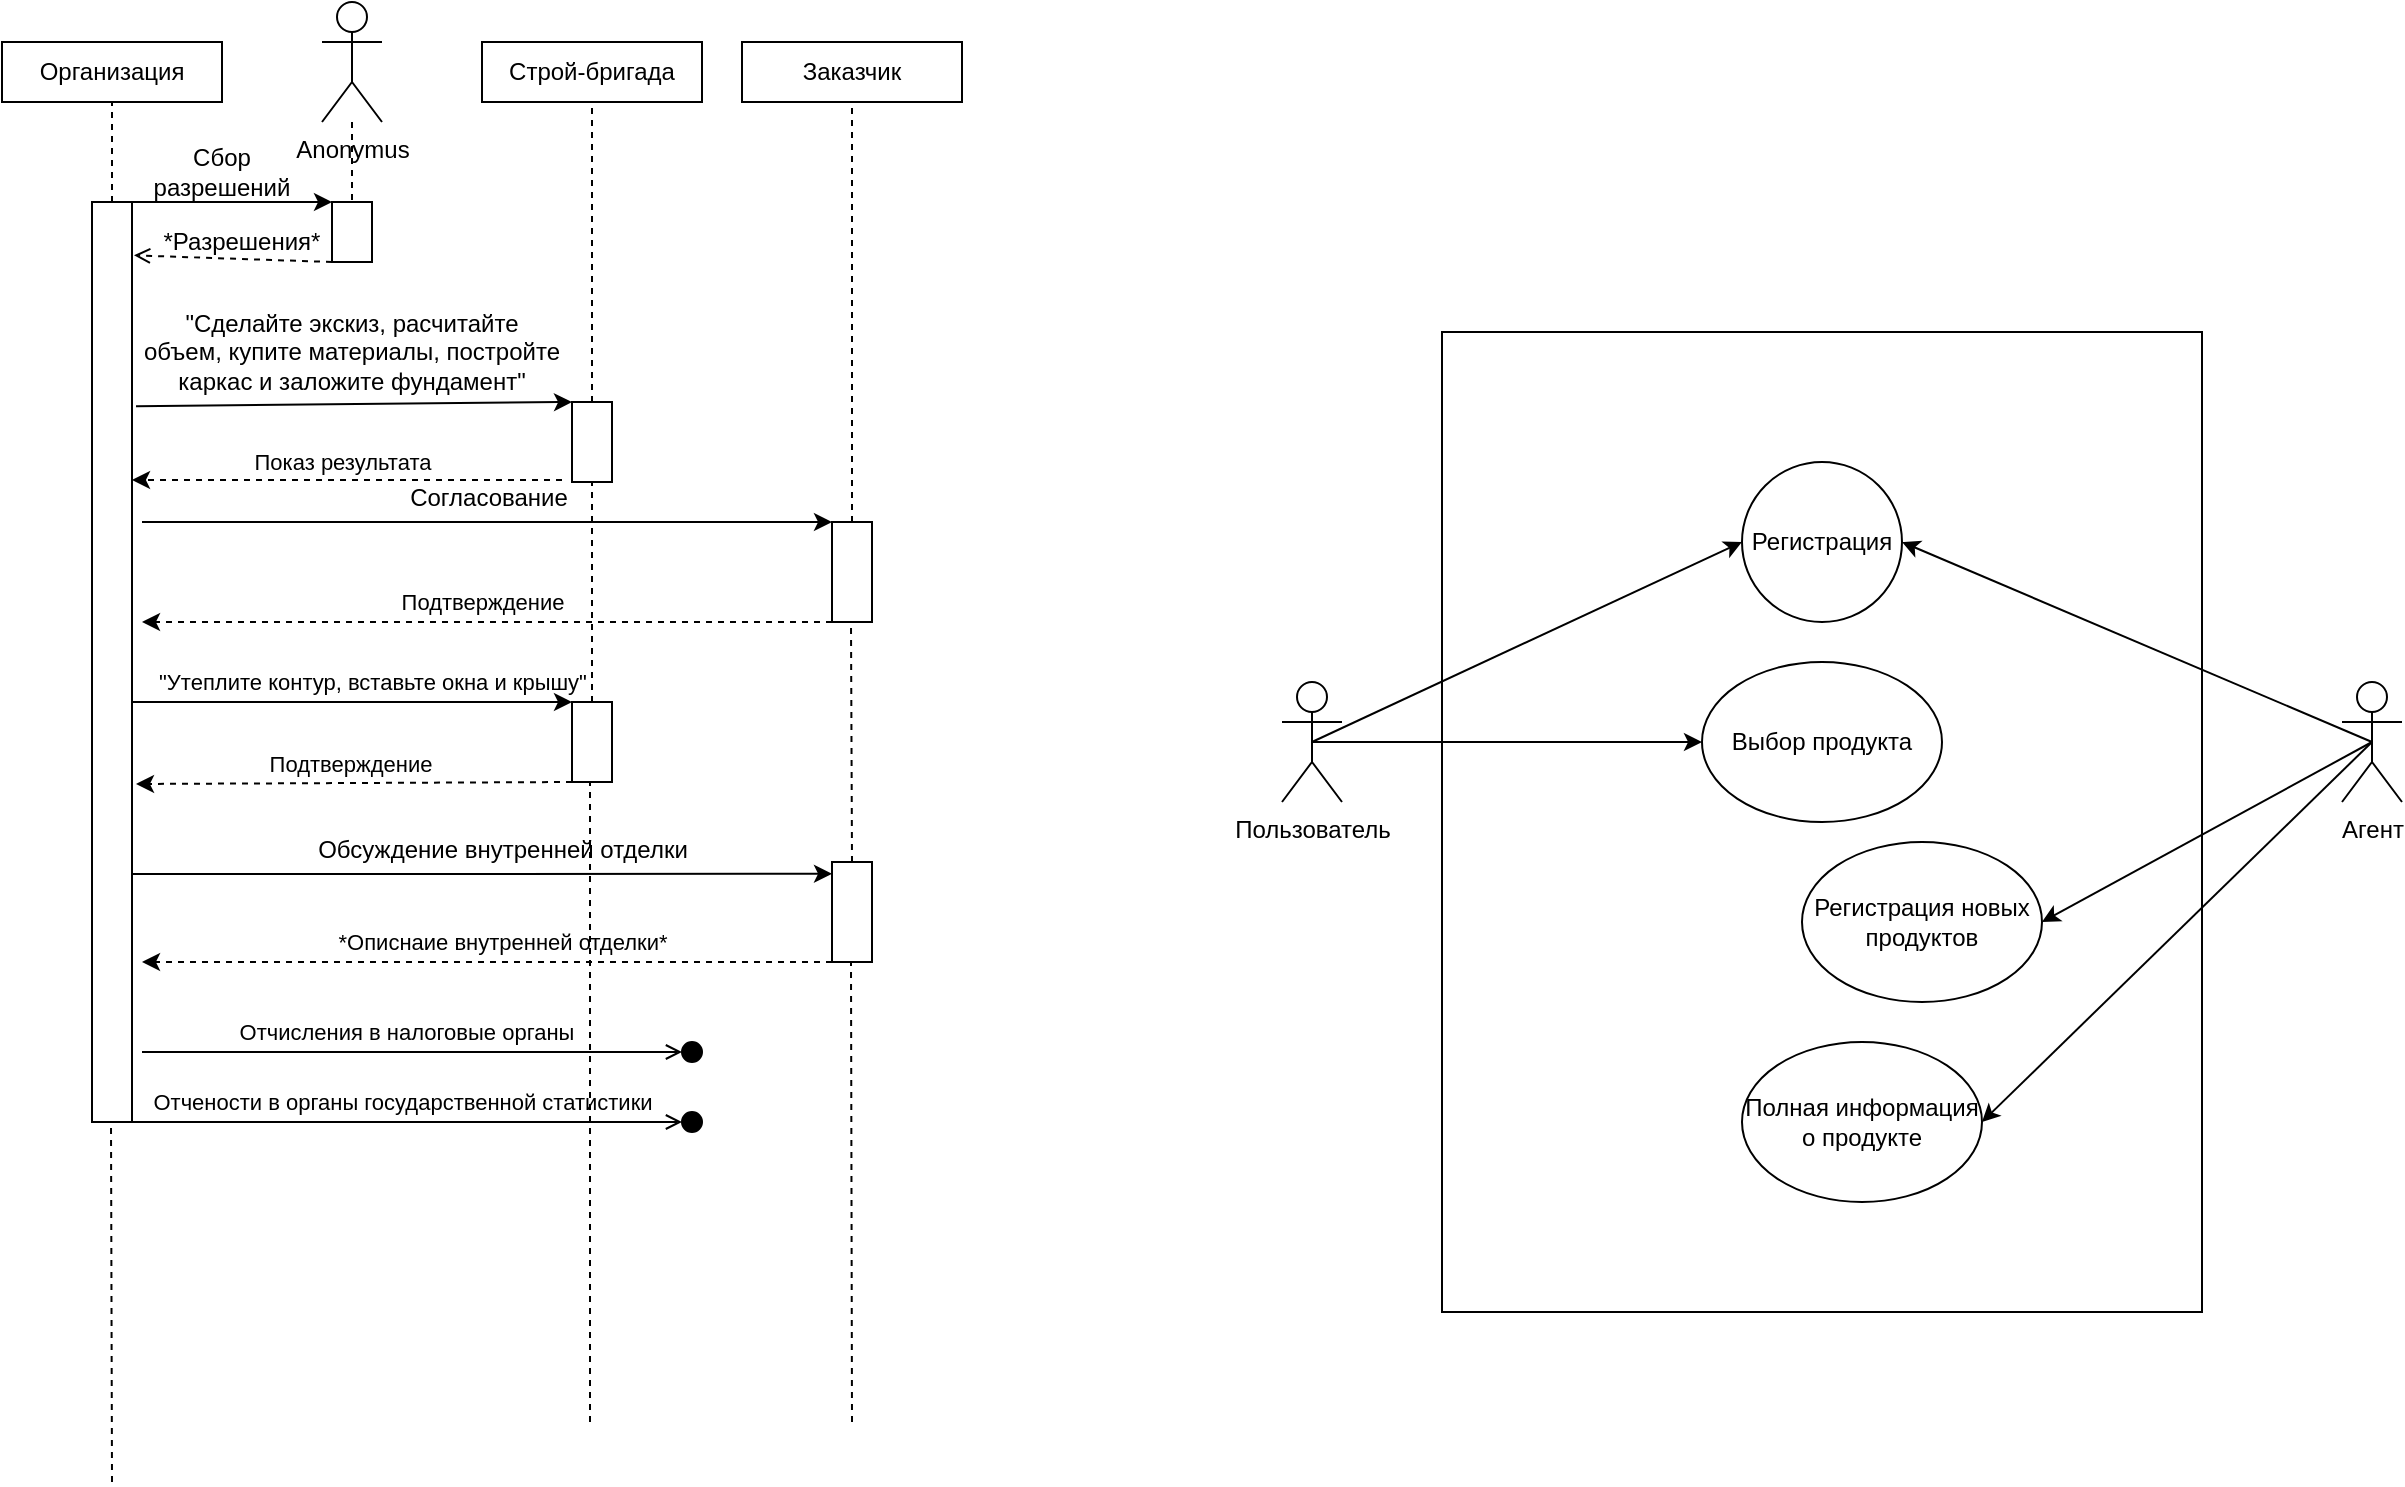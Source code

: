 <mxfile version="21.1.5" type="github">
  <diagram id="9A7MVEOFxFhtF_scJMIG" name="Страница 1">
    <mxGraphModel dx="1511" dy="775" grid="1" gridSize="10" guides="1" tooltips="1" connect="1" arrows="1" fold="1" page="1" pageScale="1" pageWidth="827" pageHeight="1169" math="0" shadow="0">
      <root>
        <mxCell id="0" />
        <mxCell id="1" parent="0" />
        <mxCell id="ippXnMR_HA9V69lSx-qk-1" value="Организация" style="rounded=0;whiteSpace=wrap;html=1;fillColor=none;" parent="1" vertex="1">
          <mxGeometry x="-220" y="50" width="110" height="30" as="geometry" />
        </mxCell>
        <mxCell id="ippXnMR_HA9V69lSx-qk-2" value="Заказчик" style="rounded=0;whiteSpace=wrap;html=1;fillColor=none;" parent="1" vertex="1">
          <mxGeometry x="150" y="50" width="110" height="30" as="geometry" />
        </mxCell>
        <mxCell id="ippXnMR_HA9V69lSx-qk-3" value="Строй-бригада" style="rounded=0;whiteSpace=wrap;html=1;fillColor=none;" parent="1" vertex="1">
          <mxGeometry x="20" y="50" width="110" height="30" as="geometry" />
        </mxCell>
        <mxCell id="ippXnMR_HA9V69lSx-qk-5" value="" style="rounded=0;whiteSpace=wrap;html=1;fillColor=none;" parent="1" vertex="1">
          <mxGeometry x="-175" y="130" width="20" height="460" as="geometry" />
        </mxCell>
        <mxCell id="ippXnMR_HA9V69lSx-qk-6" value="Anonymus" style="shape=umlActor;verticalLabelPosition=bottom;verticalAlign=top;html=1;outlineConnect=0;fillColor=none;" parent="1" vertex="1">
          <mxGeometry x="-60" y="30" width="30" height="60" as="geometry" />
        </mxCell>
        <mxCell id="ippXnMR_HA9V69lSx-qk-7" value="" style="rounded=0;whiteSpace=wrap;html=1;fillColor=none;" parent="1" vertex="1">
          <mxGeometry x="-55" y="130" width="20" height="30" as="geometry" />
        </mxCell>
        <mxCell id="ippXnMR_HA9V69lSx-qk-9" value="" style="endArrow=classic;html=1;rounded=0;entryX=0;entryY=0;entryDx=0;entryDy=0;exitX=1;exitY=0;exitDx=0;exitDy=0;" parent="1" source="ippXnMR_HA9V69lSx-qk-5" target="ippXnMR_HA9V69lSx-qk-7" edge="1">
          <mxGeometry width="50" height="50" relative="1" as="geometry">
            <mxPoint x="20" y="430" as="sourcePoint" />
            <mxPoint x="70" y="380" as="targetPoint" />
          </mxGeometry>
        </mxCell>
        <mxCell id="ippXnMR_HA9V69lSx-qk-10" value="" style="endArrow=open;html=1;rounded=0;dashed=1;exitX=0;exitY=1;exitDx=0;exitDy=0;entryX=1.05;entryY=0.058;entryDx=0;entryDy=0;entryPerimeter=0;endFill=0;" parent="1" source="ippXnMR_HA9V69lSx-qk-7" target="ippXnMR_HA9V69lSx-qk-5" edge="1">
          <mxGeometry width="50" height="50" relative="1" as="geometry">
            <mxPoint x="20" y="430" as="sourcePoint" />
            <mxPoint x="-150" y="180" as="targetPoint" />
          </mxGeometry>
        </mxCell>
        <mxCell id="ippXnMR_HA9V69lSx-qk-11" value="Сбор разрешений" style="text;html=1;strokeColor=none;fillColor=none;align=center;verticalAlign=middle;whiteSpace=wrap;rounded=0;" parent="1" vertex="1">
          <mxGeometry x="-140" y="100" width="60" height="30" as="geometry" />
        </mxCell>
        <mxCell id="ippXnMR_HA9V69lSx-qk-14" value="" style="endArrow=none;dashed=1;html=1;rounded=0;entryX=0.5;entryY=1;entryDx=0;entryDy=0;exitX=0.5;exitY=0;exitDx=0;exitDy=0;" parent="1" source="ippXnMR_HA9V69lSx-qk-5" target="ippXnMR_HA9V69lSx-qk-1" edge="1">
          <mxGeometry width="50" height="50" relative="1" as="geometry">
            <mxPoint x="20" y="420" as="sourcePoint" />
            <mxPoint x="70" y="370" as="targetPoint" />
          </mxGeometry>
        </mxCell>
        <mxCell id="ippXnMR_HA9V69lSx-qk-15" value="*Разрешения*" style="text;html=1;strokeColor=none;fillColor=none;align=center;verticalAlign=middle;whiteSpace=wrap;rounded=0;" parent="1" vertex="1">
          <mxGeometry x="-130" y="140" width="60" height="20" as="geometry" />
        </mxCell>
        <mxCell id="ippXnMR_HA9V69lSx-qk-16" value="" style="rounded=0;whiteSpace=wrap;html=1;fillColor=none;" parent="1" vertex="1">
          <mxGeometry x="65" y="230" width="20" height="40" as="geometry" />
        </mxCell>
        <mxCell id="ippXnMR_HA9V69lSx-qk-17" value="" style="rounded=0;whiteSpace=wrap;html=1;fillColor=none;" parent="1" vertex="1">
          <mxGeometry x="195" y="290" width="20" height="50" as="geometry" />
        </mxCell>
        <mxCell id="ippXnMR_HA9V69lSx-qk-18" value="" style="endArrow=none;dashed=1;html=1;rounded=0;entryX=0.5;entryY=1;entryDx=0;entryDy=0;exitX=0.5;exitY=0;exitDx=0;exitDy=0;" parent="1" source="ippXnMR_HA9V69lSx-qk-16" target="ippXnMR_HA9V69lSx-qk-3" edge="1">
          <mxGeometry width="50" height="50" relative="1" as="geometry">
            <mxPoint x="20" y="420" as="sourcePoint" />
            <mxPoint x="70" y="370" as="targetPoint" />
          </mxGeometry>
        </mxCell>
        <mxCell id="ippXnMR_HA9V69lSx-qk-19" value="" style="endArrow=none;dashed=1;html=1;rounded=0;entryX=0.5;entryY=1;entryDx=0;entryDy=0;exitX=0.5;exitY=0;exitDx=0;exitDy=0;" parent="1" source="ippXnMR_HA9V69lSx-qk-17" target="ippXnMR_HA9V69lSx-qk-2" edge="1">
          <mxGeometry width="50" height="50" relative="1" as="geometry">
            <mxPoint x="20" y="420" as="sourcePoint" />
            <mxPoint x="70" y="370" as="targetPoint" />
          </mxGeometry>
        </mxCell>
        <mxCell id="ippXnMR_HA9V69lSx-qk-20" value="" style="endArrow=none;dashed=1;html=1;rounded=0;entryX=0.5;entryY=0;entryDx=0;entryDy=0;" parent="1" source="ippXnMR_HA9V69lSx-qk-6" target="ippXnMR_HA9V69lSx-qk-7" edge="1">
          <mxGeometry width="50" height="50" relative="1" as="geometry">
            <mxPoint x="20" y="420" as="sourcePoint" />
            <mxPoint x="70" y="370" as="targetPoint" />
          </mxGeometry>
        </mxCell>
        <mxCell id="ippXnMR_HA9V69lSx-qk-21" value="" style="endArrow=classic;html=1;rounded=0;exitX=1.1;exitY=0.222;exitDx=0;exitDy=0;exitPerimeter=0;entryX=0;entryY=0;entryDx=0;entryDy=0;endFill=1;" parent="1" source="ippXnMR_HA9V69lSx-qk-5" target="ippXnMR_HA9V69lSx-qk-16" edge="1">
          <mxGeometry width="50" height="50" relative="1" as="geometry">
            <mxPoint x="-155" y="236" as="sourcePoint" />
            <mxPoint x="63" y="236.2" as="targetPoint" />
          </mxGeometry>
        </mxCell>
        <mxCell id="ippXnMR_HA9V69lSx-qk-22" value="&quot;Сделайте экскиз, расчитайте объем, купите материалы, постройте каркас и заложите фундамент&quot;" style="text;html=1;strokeColor=none;fillColor=none;align=center;verticalAlign=middle;whiteSpace=wrap;rounded=0;" parent="1" vertex="1">
          <mxGeometry x="-150" y="190" width="210" height="30" as="geometry" />
        </mxCell>
        <mxCell id="ippXnMR_HA9V69lSx-qk-24" value="&#xa;&lt;span style=&quot;color: rgb(0, 0, 0); font-family: Helvetica; font-size: 12px; font-style: normal; font-variant-ligatures: normal; font-variant-caps: normal; font-weight: 400; letter-spacing: normal; orphans: 2; text-align: center; text-indent: 0px; text-transform: none; widows: 2; word-spacing: 0px; -webkit-text-stroke-width: 0px; text-decoration-thickness: initial; text-decoration-style: initial; text-decoration-color: initial; float: none; display: inline !important;&quot;&gt;Согласование&lt;/span&gt;&#xa;&#xa;" style="endArrow=classic;html=1;rounded=0;entryX=0;entryY=0;entryDx=0;entryDy=0;endFill=1;labelBackgroundColor=none;" parent="1" target="ippXnMR_HA9V69lSx-qk-17" edge="1">
          <mxGeometry y="6" width="50" height="50" relative="1" as="geometry">
            <mxPoint x="-150" y="290" as="sourcePoint" />
            <mxPoint x="195" y="295.9" as="targetPoint" />
            <mxPoint as="offset" />
          </mxGeometry>
        </mxCell>
        <mxCell id="ippXnMR_HA9V69lSx-qk-26" value="Подтверждение" style="endArrow=classic;html=1;rounded=0;exitX=0;exitY=1;exitDx=0;exitDy=0;dashed=1;labelBackgroundColor=none;" parent="1" source="ippXnMR_HA9V69lSx-qk-17" edge="1">
          <mxGeometry x="0.015" y="-10" width="50" height="50" relative="1" as="geometry">
            <mxPoint x="20" y="370" as="sourcePoint" />
            <mxPoint x="-150" y="340" as="targetPoint" />
            <mxPoint as="offset" />
          </mxGeometry>
        </mxCell>
        <mxCell id="ippXnMR_HA9V69lSx-qk-28" value="" style="rounded=0;whiteSpace=wrap;html=1;fillColor=none;" parent="1" vertex="1">
          <mxGeometry x="195" y="460" width="20" height="50" as="geometry" />
        </mxCell>
        <mxCell id="ippXnMR_HA9V69lSx-qk-29" value="&#xa;&lt;span style=&quot;color: rgb(0, 0, 0); font-family: Helvetica; font-size: 12px; font-style: normal; font-variant-ligatures: normal; font-variant-caps: normal; font-weight: 400; letter-spacing: normal; orphans: 2; text-align: center; text-indent: 0px; text-transform: none; widows: 2; word-spacing: 0px; -webkit-text-stroke-width: 0px; text-decoration-thickness: initial; text-decoration-style: initial; text-decoration-color: initial; float: none; display: inline !important;&quot;&gt;Обсуждение внутренней отделки&lt;/span&gt;&#xa;&#xa;" style="endArrow=classic;html=1;rounded=0;exitX=1;exitY=0.112;exitDx=0;exitDy=0;exitPerimeter=0;entryX=0;entryY=0.308;entryDx=0;entryDy=0;entryPerimeter=0;endFill=1;labelBackgroundColor=none;" parent="1" edge="1">
          <mxGeometry x="0.057" y="6" width="50" height="50" relative="1" as="geometry">
            <mxPoint x="-155" y="466" as="sourcePoint" />
            <mxPoint x="195" y="465.9" as="targetPoint" />
            <mxPoint as="offset" />
          </mxGeometry>
        </mxCell>
        <mxCell id="ippXnMR_HA9V69lSx-qk-31" value="*Описнаие внутренней отделки*" style="endArrow=classic;html=1;rounded=0;exitX=0;exitY=1;exitDx=0;exitDy=0;dashed=1;labelBackgroundColor=none;" parent="1" source="ippXnMR_HA9V69lSx-qk-28" edge="1">
          <mxGeometry x="-0.043" y="-10" width="50" height="50" relative="1" as="geometry">
            <mxPoint x="20" y="540" as="sourcePoint" />
            <mxPoint x="-150" y="510" as="targetPoint" />
            <mxPoint as="offset" />
          </mxGeometry>
        </mxCell>
        <mxCell id="ippXnMR_HA9V69lSx-qk-33" value="Показ результата" style="endArrow=classic;html=1;rounded=0;dashed=1;" parent="1" edge="1">
          <mxGeometry x="0.023" y="-9" width="50" height="50" relative="1" as="geometry">
            <mxPoint x="60" y="269" as="sourcePoint" />
            <mxPoint x="-155" y="269" as="targetPoint" />
            <mxPoint as="offset" />
          </mxGeometry>
        </mxCell>
        <mxCell id="ippXnMR_HA9V69lSx-qk-34" value="" style="rounded=0;whiteSpace=wrap;html=1;fillColor=none;" parent="1" vertex="1">
          <mxGeometry x="65" y="380" width="20" height="40" as="geometry" />
        </mxCell>
        <mxCell id="ippXnMR_HA9V69lSx-qk-37" value="&quot;Утеплите контур, вставьте окна и крышу&quot;" style="endArrow=classic;html=1;rounded=0;endFill=1;labelBackgroundColor=none;" parent="1" edge="1">
          <mxGeometry x="0.091" y="10" width="50" height="50" relative="1" as="geometry">
            <mxPoint x="-155" y="380" as="sourcePoint" />
            <mxPoint x="65" y="380" as="targetPoint" />
            <mxPoint as="offset" />
          </mxGeometry>
        </mxCell>
        <mxCell id="ippXnMR_HA9V69lSx-qk-38" value="Подтверждение" style="endArrow=classic;html=1;rounded=0;exitX=0;exitY=1;exitDx=0;exitDy=0;dashed=1;labelBackgroundColor=none;entryX=1.1;entryY=0.562;entryDx=0;entryDy=0;entryPerimeter=0;" parent="1" source="ippXnMR_HA9V69lSx-qk-34" edge="1">
          <mxGeometry x="0.015" y="-10" width="50" height="50" relative="1" as="geometry">
            <mxPoint x="200" y="424.1" as="sourcePoint" />
            <mxPoint x="-153" y="421" as="targetPoint" />
            <mxPoint as="offset" />
          </mxGeometry>
        </mxCell>
        <mxCell id="ippXnMR_HA9V69lSx-qk-39" value="" style="endArrow=none;dashed=1;html=1;rounded=0;labelBackgroundColor=none;exitX=0.5;exitY=0;exitDx=0;exitDy=0;entryX=0.5;entryY=1;entryDx=0;entryDy=0;" parent="1" source="ippXnMR_HA9V69lSx-qk-34" target="ippXnMR_HA9V69lSx-qk-16" edge="1">
          <mxGeometry width="50" height="50" relative="1" as="geometry">
            <mxPoint x="-70" y="350" as="sourcePoint" />
            <mxPoint x="80" y="270" as="targetPoint" />
          </mxGeometry>
        </mxCell>
        <mxCell id="ippXnMR_HA9V69lSx-qk-40" value="Отчисления в налоговые органы" style="endArrow=open;html=1;rounded=0;labelBackgroundColor=none;endFill=0;" parent="1" target="ippXnMR_HA9V69lSx-qk-42" edge="1">
          <mxGeometry x="-0.023" y="10" width="50" height="50" relative="1" as="geometry">
            <mxPoint x="-150" y="555" as="sourcePoint" />
            <mxPoint x="60" y="560" as="targetPoint" />
            <mxPoint as="offset" />
          </mxGeometry>
        </mxCell>
        <mxCell id="ippXnMR_HA9V69lSx-qk-41" value="Отчености в органы государственной статистики" style="endArrow=open;html=1;rounded=0;labelBackgroundColor=none;endFill=0;entryX=0;entryY=0.5;entryDx=0;entryDy=0;" parent="1" target="ippXnMR_HA9V69lSx-qk-43" edge="1">
          <mxGeometry x="-0.018" y="10" width="50" height="50" relative="1" as="geometry">
            <mxPoint x="-155" y="590" as="sourcePoint" />
            <mxPoint x="60" y="590" as="targetPoint" />
            <mxPoint as="offset" />
          </mxGeometry>
        </mxCell>
        <mxCell id="ippXnMR_HA9V69lSx-qk-42" value="" style="ellipse;whiteSpace=wrap;html=1;aspect=fixed;fillColor=#000000;" parent="1" vertex="1">
          <mxGeometry x="120" y="550" width="10" height="10" as="geometry" />
        </mxCell>
        <mxCell id="ippXnMR_HA9V69lSx-qk-43" value="" style="ellipse;whiteSpace=wrap;html=1;aspect=fixed;fillColor=#000000;" parent="1" vertex="1">
          <mxGeometry x="120" y="585" width="10" height="10" as="geometry" />
        </mxCell>
        <mxCell id="ippXnMR_HA9V69lSx-qk-47" value="" style="endArrow=none;dashed=1;html=1;rounded=0;labelBackgroundColor=none;entryX=0.5;entryY=1;entryDx=0;entryDy=0;" parent="1" edge="1">
          <mxGeometry width="50" height="50" relative="1" as="geometry">
            <mxPoint x="74" y="740" as="sourcePoint" />
            <mxPoint x="74" y="420" as="targetPoint" />
          </mxGeometry>
        </mxCell>
        <mxCell id="ippXnMR_HA9V69lSx-qk-48" value="" style="endArrow=none;dashed=1;html=1;rounded=0;labelBackgroundColor=none;exitX=0.5;exitY=0;exitDx=0;exitDy=0;entryX=0.5;entryY=1;entryDx=0;entryDy=0;" parent="1" source="ippXnMR_HA9V69lSx-qk-28" edge="1">
          <mxGeometry width="50" height="50" relative="1" as="geometry">
            <mxPoint x="204.5" y="450" as="sourcePoint" />
            <mxPoint x="204.5" y="340" as="targetPoint" />
          </mxGeometry>
        </mxCell>
        <mxCell id="ippXnMR_HA9V69lSx-qk-50" value="" style="endArrow=none;dashed=1;html=1;rounded=0;labelBackgroundColor=none;entryX=0.5;entryY=1;entryDx=0;entryDy=0;" parent="1" edge="1">
          <mxGeometry width="50" height="50" relative="1" as="geometry">
            <mxPoint x="205" y="740" as="sourcePoint" />
            <mxPoint x="204.5" y="510" as="targetPoint" />
          </mxGeometry>
        </mxCell>
        <mxCell id="ippXnMR_HA9V69lSx-qk-51" value="" style="endArrow=none;dashed=1;html=1;rounded=0;labelBackgroundColor=none;entryX=0.5;entryY=1;entryDx=0;entryDy=0;" parent="1" edge="1">
          <mxGeometry width="50" height="50" relative="1" as="geometry">
            <mxPoint x="-165" y="770" as="sourcePoint" />
            <mxPoint x="-165.5" y="590" as="targetPoint" />
          </mxGeometry>
        </mxCell>
        <mxCell id="7LROkoG0Fuhfw2bmRUbS-1" value="" style="rounded=0;whiteSpace=wrap;html=1;fillColor=none;" vertex="1" parent="1">
          <mxGeometry x="500" y="195" width="380" height="490" as="geometry" />
        </mxCell>
        <mxCell id="7LROkoG0Fuhfw2bmRUbS-8" style="rounded=0;orthogonalLoop=1;jettySize=auto;html=1;exitX=0.5;exitY=0.5;exitDx=0;exitDy=0;exitPerimeter=0;entryX=0;entryY=0.5;entryDx=0;entryDy=0;" edge="1" parent="1" source="7LROkoG0Fuhfw2bmRUbS-2" target="7LROkoG0Fuhfw2bmRUbS-6">
          <mxGeometry relative="1" as="geometry" />
        </mxCell>
        <mxCell id="7LROkoG0Fuhfw2bmRUbS-10" style="rounded=0;orthogonalLoop=1;jettySize=auto;html=1;exitX=0.5;exitY=0.5;exitDx=0;exitDy=0;exitPerimeter=0;entryX=0;entryY=0.5;entryDx=0;entryDy=0;" edge="1" parent="1" source="7LROkoG0Fuhfw2bmRUbS-2" target="7LROkoG0Fuhfw2bmRUbS-9">
          <mxGeometry relative="1" as="geometry" />
        </mxCell>
        <mxCell id="7LROkoG0Fuhfw2bmRUbS-2" value="Пользователь" style="shape=umlActor;verticalLabelPosition=bottom;verticalAlign=top;html=1;outlineConnect=0;" vertex="1" parent="1">
          <mxGeometry x="420" y="370" width="30" height="60" as="geometry" />
        </mxCell>
        <mxCell id="7LROkoG0Fuhfw2bmRUbS-7" style="rounded=0;orthogonalLoop=1;jettySize=auto;html=1;exitX=0.5;exitY=0.5;exitDx=0;exitDy=0;exitPerimeter=0;entryX=1;entryY=0.5;entryDx=0;entryDy=0;" edge="1" parent="1" source="7LROkoG0Fuhfw2bmRUbS-3" target="7LROkoG0Fuhfw2bmRUbS-6">
          <mxGeometry relative="1" as="geometry" />
        </mxCell>
        <mxCell id="7LROkoG0Fuhfw2bmRUbS-12" style="rounded=0;orthogonalLoop=1;jettySize=auto;html=1;exitX=0.5;exitY=0.5;exitDx=0;exitDy=0;exitPerimeter=0;entryX=1;entryY=0.5;entryDx=0;entryDy=0;" edge="1" parent="1" source="7LROkoG0Fuhfw2bmRUbS-3" target="7LROkoG0Fuhfw2bmRUbS-11">
          <mxGeometry relative="1" as="geometry" />
        </mxCell>
        <mxCell id="7LROkoG0Fuhfw2bmRUbS-14" style="rounded=0;orthogonalLoop=1;jettySize=auto;html=1;exitX=0.5;exitY=0.5;exitDx=0;exitDy=0;exitPerimeter=0;entryX=1;entryY=0.5;entryDx=0;entryDy=0;" edge="1" parent="1" source="7LROkoG0Fuhfw2bmRUbS-3" target="7LROkoG0Fuhfw2bmRUbS-13">
          <mxGeometry relative="1" as="geometry" />
        </mxCell>
        <mxCell id="7LROkoG0Fuhfw2bmRUbS-3" value="Агент" style="shape=umlActor;verticalLabelPosition=bottom;verticalAlign=top;html=1;outlineConnect=0;" vertex="1" parent="1">
          <mxGeometry x="950" y="370" width="30" height="60" as="geometry" />
        </mxCell>
        <mxCell id="7LROkoG0Fuhfw2bmRUbS-6" value="Регистрация" style="ellipse;whiteSpace=wrap;html=1;aspect=fixed;" vertex="1" parent="1">
          <mxGeometry x="650" y="260" width="80" height="80" as="geometry" />
        </mxCell>
        <mxCell id="7LROkoG0Fuhfw2bmRUbS-9" value="Выбор продукта" style="ellipse;whiteSpace=wrap;html=1;" vertex="1" parent="1">
          <mxGeometry x="630" y="360" width="120" height="80" as="geometry" />
        </mxCell>
        <mxCell id="7LROkoG0Fuhfw2bmRUbS-11" value="Регистрация новых продуктов" style="ellipse;whiteSpace=wrap;html=1;" vertex="1" parent="1">
          <mxGeometry x="680" y="450" width="120" height="80" as="geometry" />
        </mxCell>
        <mxCell id="7LROkoG0Fuhfw2bmRUbS-13" value="Полная информация о продукте" style="ellipse;whiteSpace=wrap;html=1;" vertex="1" parent="1">
          <mxGeometry x="650" y="550" width="120" height="80" as="geometry" />
        </mxCell>
      </root>
    </mxGraphModel>
  </diagram>
</mxfile>
